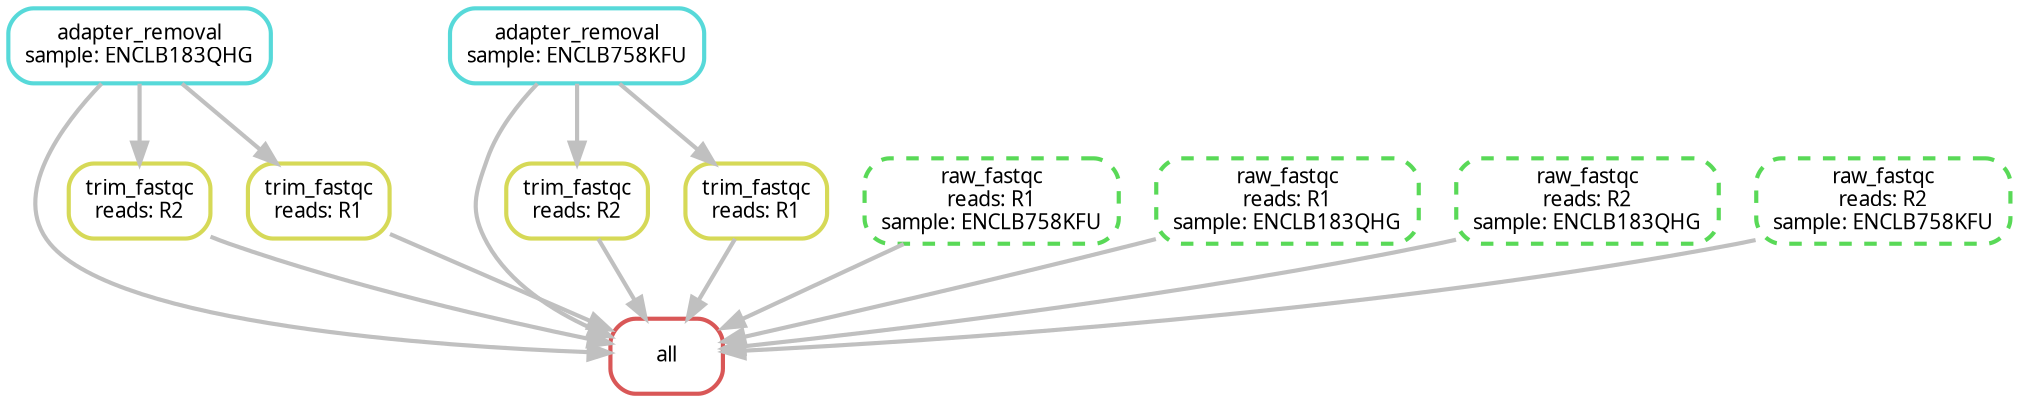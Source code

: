 digraph snakemake_dag {
    graph[bgcolor=white, margin=0];
    node[shape=box, style=rounded, fontname=sans,                 fontsize=10, penwidth=2];
    edge[penwidth=2, color=grey];
	0[label = "all", color = "0.00 0.6 0.85", style="rounded"];
	1[label = "trim_fastqc\nreads: R2", color = "0.17 0.6 0.85", style="rounded"];
	2[label = "adapter_removal\nsample: ENCLB758KFU", color = "0.50 0.6 0.85", style="rounded"];
	3[label = "raw_fastqc\nreads: R1\nsample: ENCLB758KFU", color = "0.33 0.6 0.85", style="rounded,dashed"];
	4[label = "trim_fastqc\nreads: R2", color = "0.17 0.6 0.85", style="rounded"];
	5[label = "trim_fastqc\nreads: R1", color = "0.17 0.6 0.85", style="rounded"];
	6[label = "raw_fastqc\nreads: R1\nsample: ENCLB183QHG", color = "0.33 0.6 0.85", style="rounded,dashed"];
	7[label = "trim_fastqc\nreads: R1", color = "0.17 0.6 0.85", style="rounded"];
	8[label = "raw_fastqc\nreads: R2\nsample: ENCLB183QHG", color = "0.33 0.6 0.85", style="rounded,dashed"];
	9[label = "raw_fastqc\nreads: R2\nsample: ENCLB758KFU", color = "0.33 0.6 0.85", style="rounded,dashed"];
	10[label = "adapter_removal\nsample: ENCLB183QHG", color = "0.50 0.6 0.85", style="rounded"];
	1 -> 0
	2 -> 0
	3 -> 0
	4 -> 0
	5 -> 0
	6 -> 0
	7 -> 0
	8 -> 0
	9 -> 0
	10 -> 0
	10 -> 1
	2 -> 4
	10 -> 5
	2 -> 7
}            
